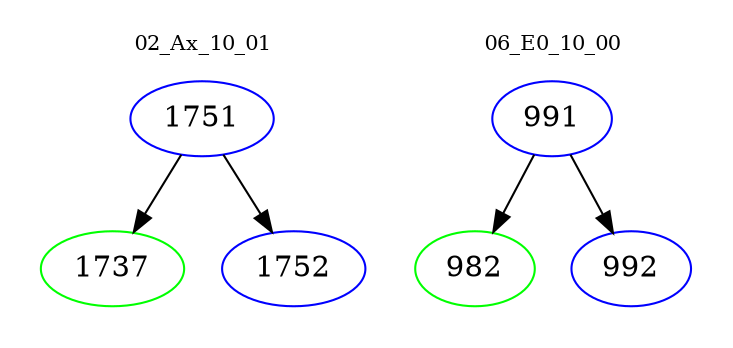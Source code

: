 digraph{
subgraph cluster_0 {
color = white
label = "02_Ax_10_01";
fontsize=10;
T0_1751 [label="1751", color="blue"]
T0_1751 -> T0_1737 [color="black"]
T0_1737 [label="1737", color="green"]
T0_1751 -> T0_1752 [color="black"]
T0_1752 [label="1752", color="blue"]
}
subgraph cluster_1 {
color = white
label = "06_E0_10_00";
fontsize=10;
T1_991 [label="991", color="blue"]
T1_991 -> T1_982 [color="black"]
T1_982 [label="982", color="green"]
T1_991 -> T1_992 [color="black"]
T1_992 [label="992", color="blue"]
}
}
